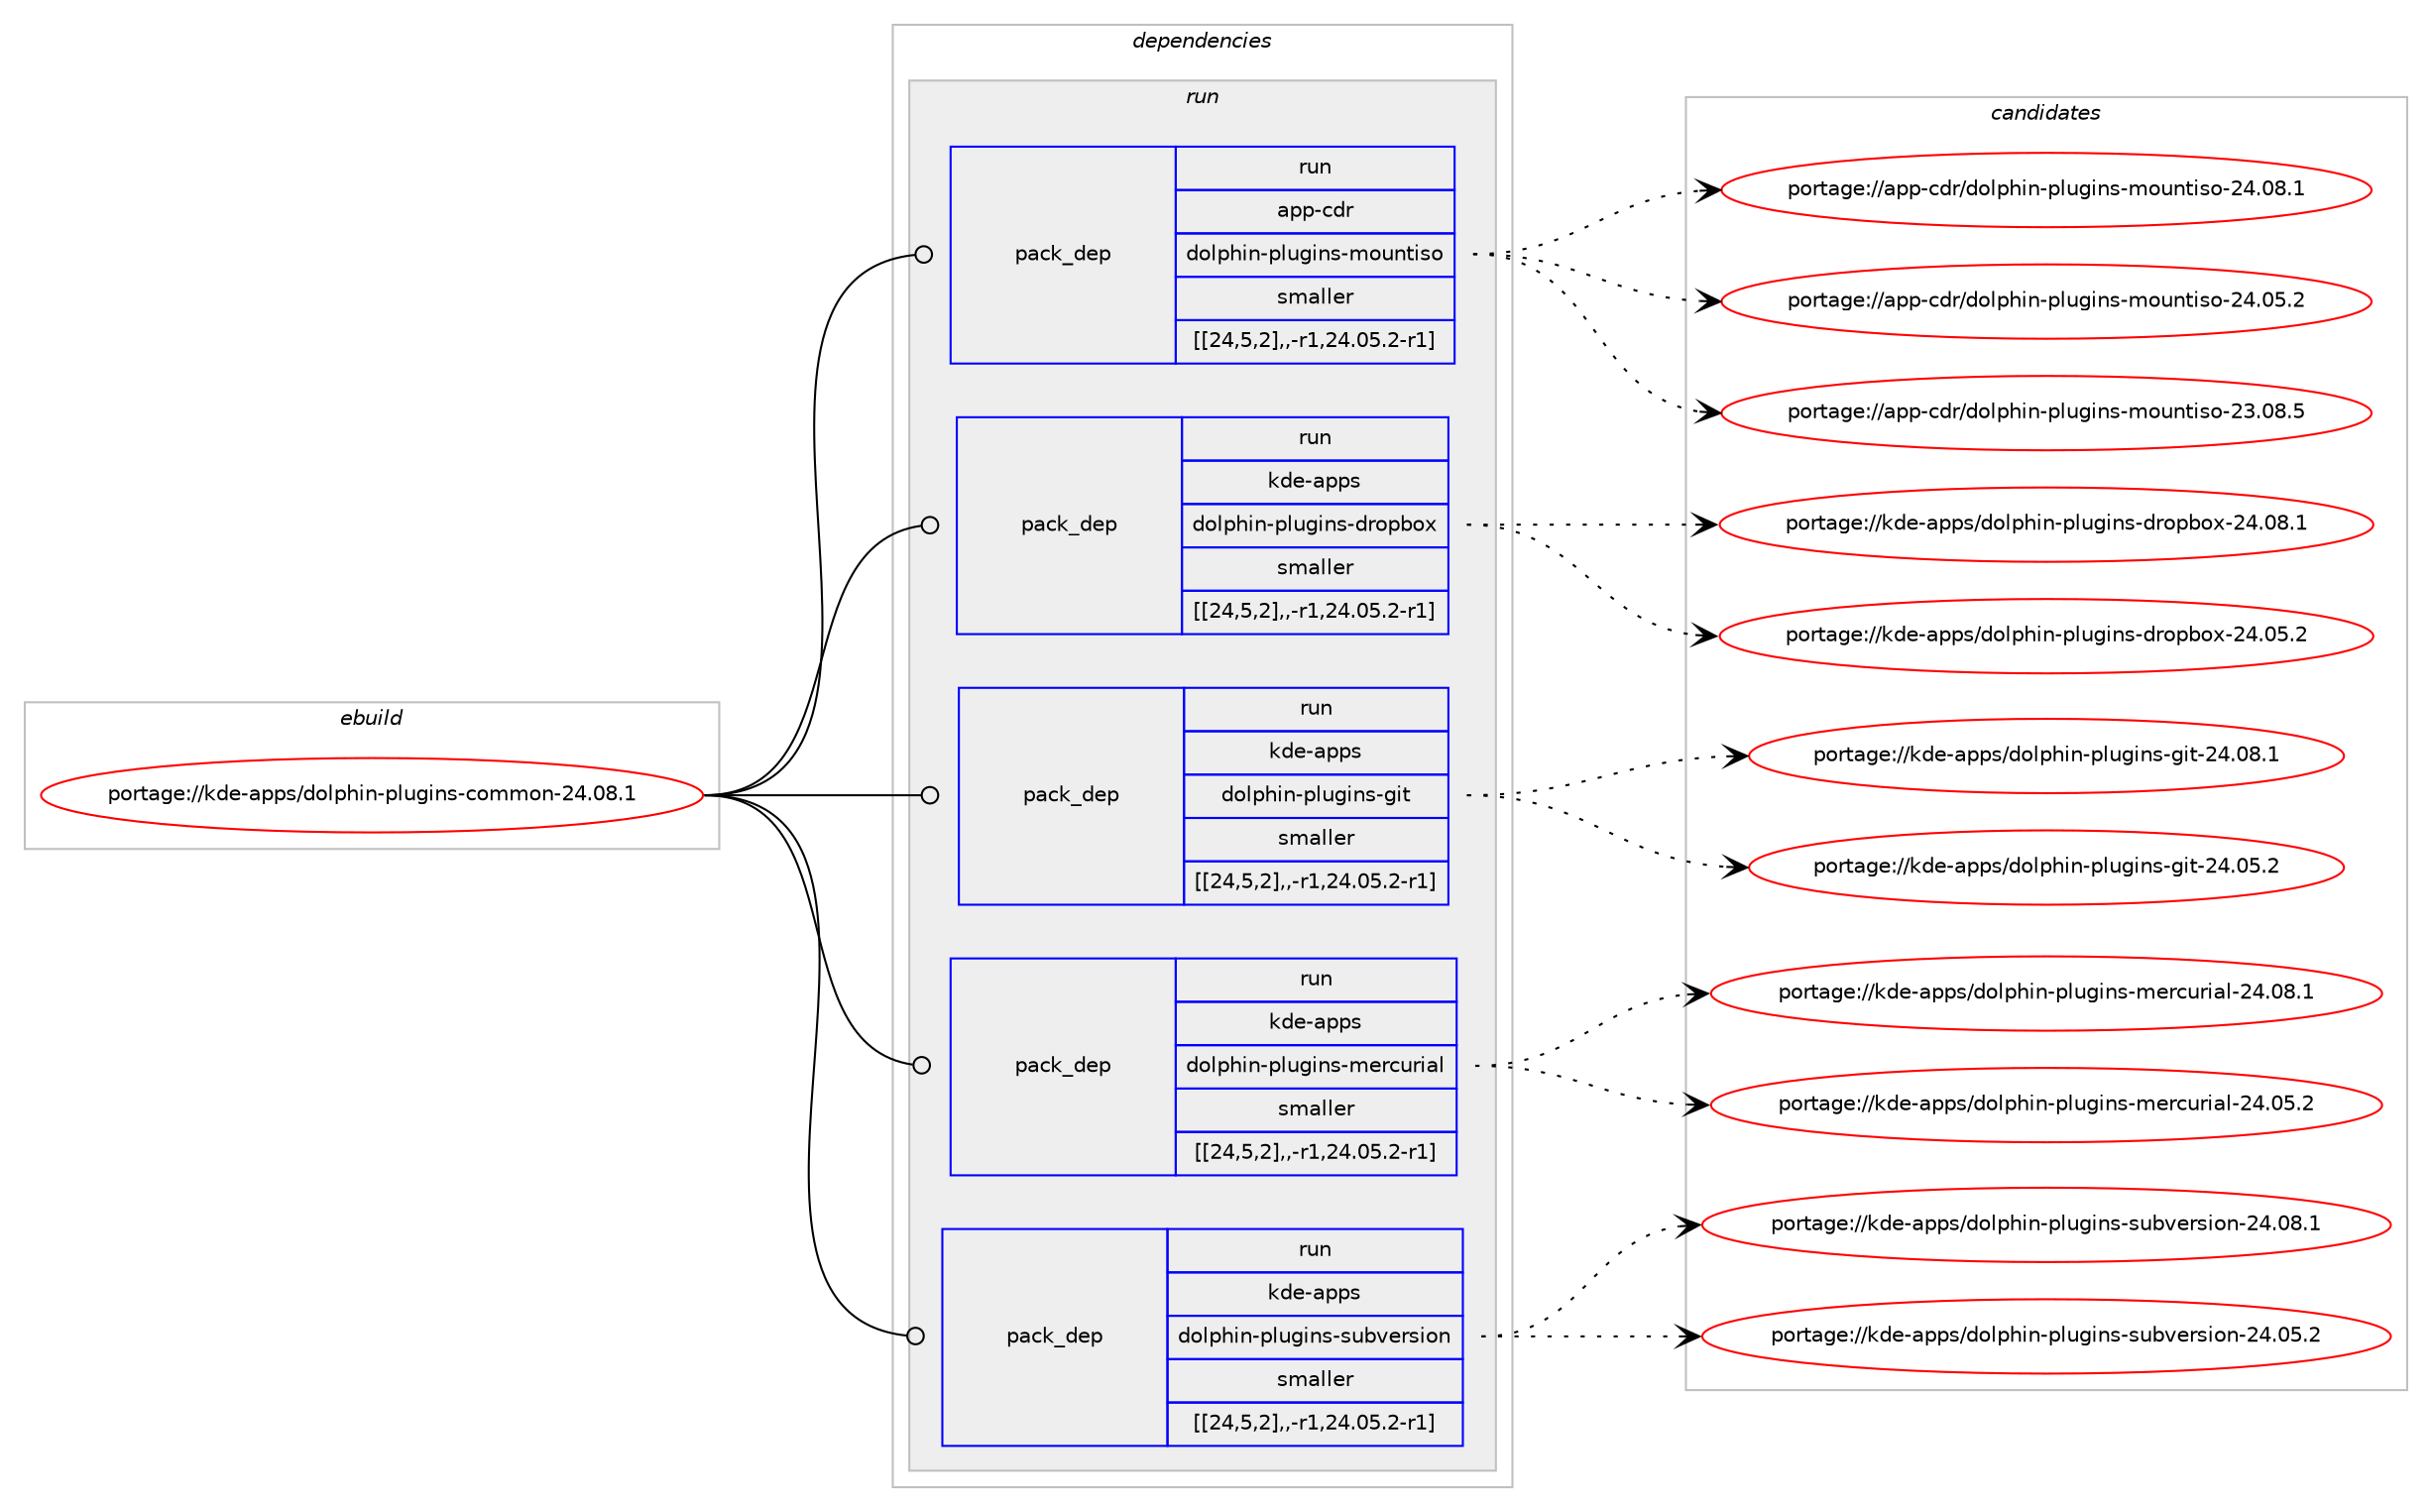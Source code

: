 digraph prolog {

# *************
# Graph options
# *************

newrank=true;
concentrate=true;
compound=true;
graph [rankdir=LR,fontname=Helvetica,fontsize=10,ranksep=1.5];#, ranksep=2.5, nodesep=0.2];
edge  [arrowhead=vee];
node  [fontname=Helvetica,fontsize=10];

# **********
# The ebuild
# **********

subgraph cluster_leftcol {
color=gray;
label=<<i>ebuild</i>>;
id [label="portage://kde-apps/dolphin-plugins-common-24.08.1", color=red, width=4, href="../kde-apps/dolphin-plugins-common-24.08.1.svg"];
}

# ****************
# The dependencies
# ****************

subgraph cluster_midcol {
color=gray;
label=<<i>dependencies</i>>;
subgraph cluster_compile {
fillcolor="#eeeeee";
style=filled;
label=<<i>compile</i>>;
}
subgraph cluster_compileandrun {
fillcolor="#eeeeee";
style=filled;
label=<<i>compile and run</i>>;
}
subgraph cluster_run {
fillcolor="#eeeeee";
style=filled;
label=<<i>run</i>>;
subgraph pack181909 {
dependency252270 [label=<<TABLE BORDER="0" CELLBORDER="1" CELLSPACING="0" CELLPADDING="4" WIDTH="220"><TR><TD ROWSPAN="6" CELLPADDING="30">pack_dep</TD></TR><TR><TD WIDTH="110">run</TD></TR><TR><TD>app-cdr</TD></TR><TR><TD>dolphin-plugins-mountiso</TD></TR><TR><TD>smaller</TD></TR><TR><TD>[[24,5,2],,-r1,24.05.2-r1]</TD></TR></TABLE>>, shape=none, color=blue];
}
id:e -> dependency252270:w [weight=20,style="solid",arrowhead="odot"];
subgraph pack181910 {
dependency252271 [label=<<TABLE BORDER="0" CELLBORDER="1" CELLSPACING="0" CELLPADDING="4" WIDTH="220"><TR><TD ROWSPAN="6" CELLPADDING="30">pack_dep</TD></TR><TR><TD WIDTH="110">run</TD></TR><TR><TD>kde-apps</TD></TR><TR><TD>dolphin-plugins-dropbox</TD></TR><TR><TD>smaller</TD></TR><TR><TD>[[24,5,2],,-r1,24.05.2-r1]</TD></TR></TABLE>>, shape=none, color=blue];
}
id:e -> dependency252271:w [weight=20,style="solid",arrowhead="odot"];
subgraph pack181911 {
dependency252272 [label=<<TABLE BORDER="0" CELLBORDER="1" CELLSPACING="0" CELLPADDING="4" WIDTH="220"><TR><TD ROWSPAN="6" CELLPADDING="30">pack_dep</TD></TR><TR><TD WIDTH="110">run</TD></TR><TR><TD>kde-apps</TD></TR><TR><TD>dolphin-plugins-git</TD></TR><TR><TD>smaller</TD></TR><TR><TD>[[24,5,2],,-r1,24.05.2-r1]</TD></TR></TABLE>>, shape=none, color=blue];
}
id:e -> dependency252272:w [weight=20,style="solid",arrowhead="odot"];
subgraph pack181912 {
dependency252273 [label=<<TABLE BORDER="0" CELLBORDER="1" CELLSPACING="0" CELLPADDING="4" WIDTH="220"><TR><TD ROWSPAN="6" CELLPADDING="30">pack_dep</TD></TR><TR><TD WIDTH="110">run</TD></TR><TR><TD>kde-apps</TD></TR><TR><TD>dolphin-plugins-mercurial</TD></TR><TR><TD>smaller</TD></TR><TR><TD>[[24,5,2],,-r1,24.05.2-r1]</TD></TR></TABLE>>, shape=none, color=blue];
}
id:e -> dependency252273:w [weight=20,style="solid",arrowhead="odot"];
subgraph pack181913 {
dependency252274 [label=<<TABLE BORDER="0" CELLBORDER="1" CELLSPACING="0" CELLPADDING="4" WIDTH="220"><TR><TD ROWSPAN="6" CELLPADDING="30">pack_dep</TD></TR><TR><TD WIDTH="110">run</TD></TR><TR><TD>kde-apps</TD></TR><TR><TD>dolphin-plugins-subversion</TD></TR><TR><TD>smaller</TD></TR><TR><TD>[[24,5,2],,-r1,24.05.2-r1]</TD></TR></TABLE>>, shape=none, color=blue];
}
id:e -> dependency252274:w [weight=20,style="solid",arrowhead="odot"];
}
}

# **************
# The candidates
# **************

subgraph cluster_choices {
rank=same;
color=gray;
label=<<i>candidates</i>>;

subgraph choice181909 {
color=black;
nodesep=1;
choice9711211245991001144710011110811210410511045112108117103105110115451091111171101161051151114550524648564649 [label="portage://app-cdr/dolphin-plugins-mountiso-24.08.1", color=red, width=4,href="../app-cdr/dolphin-plugins-mountiso-24.08.1.svg"];
choice9711211245991001144710011110811210410511045112108117103105110115451091111171101161051151114550524648534650 [label="portage://app-cdr/dolphin-plugins-mountiso-24.05.2", color=red, width=4,href="../app-cdr/dolphin-plugins-mountiso-24.05.2.svg"];
choice9711211245991001144710011110811210410511045112108117103105110115451091111171101161051151114550514648564653 [label="portage://app-cdr/dolphin-plugins-mountiso-23.08.5", color=red, width=4,href="../app-cdr/dolphin-plugins-mountiso-23.08.5.svg"];
dependency252270:e -> choice9711211245991001144710011110811210410511045112108117103105110115451091111171101161051151114550524648564649:w [style=dotted,weight="100"];
dependency252270:e -> choice9711211245991001144710011110811210410511045112108117103105110115451091111171101161051151114550524648534650:w [style=dotted,weight="100"];
dependency252270:e -> choice9711211245991001144710011110811210410511045112108117103105110115451091111171101161051151114550514648564653:w [style=dotted,weight="100"];
}
subgraph choice181910 {
color=black;
nodesep=1;
choice1071001014597112112115471001111081121041051104511210811710310511011545100114111112981111204550524648564649 [label="portage://kde-apps/dolphin-plugins-dropbox-24.08.1", color=red, width=4,href="../kde-apps/dolphin-plugins-dropbox-24.08.1.svg"];
choice1071001014597112112115471001111081121041051104511210811710310511011545100114111112981111204550524648534650 [label="portage://kde-apps/dolphin-plugins-dropbox-24.05.2", color=red, width=4,href="../kde-apps/dolphin-plugins-dropbox-24.05.2.svg"];
dependency252271:e -> choice1071001014597112112115471001111081121041051104511210811710310511011545100114111112981111204550524648564649:w [style=dotted,weight="100"];
dependency252271:e -> choice1071001014597112112115471001111081121041051104511210811710310511011545100114111112981111204550524648534650:w [style=dotted,weight="100"];
}
subgraph choice181911 {
color=black;
nodesep=1;
choice10710010145971121121154710011110811210410511045112108117103105110115451031051164550524648564649 [label="portage://kde-apps/dolphin-plugins-git-24.08.1", color=red, width=4,href="../kde-apps/dolphin-plugins-git-24.08.1.svg"];
choice10710010145971121121154710011110811210410511045112108117103105110115451031051164550524648534650 [label="portage://kde-apps/dolphin-plugins-git-24.05.2", color=red, width=4,href="../kde-apps/dolphin-plugins-git-24.05.2.svg"];
dependency252272:e -> choice10710010145971121121154710011110811210410511045112108117103105110115451031051164550524648564649:w [style=dotted,weight="100"];
dependency252272:e -> choice10710010145971121121154710011110811210410511045112108117103105110115451031051164550524648534650:w [style=dotted,weight="100"];
}
subgraph choice181912 {
color=black;
nodesep=1;
choice107100101459711211211547100111108112104105110451121081171031051101154510910111499117114105971084550524648564649 [label="portage://kde-apps/dolphin-plugins-mercurial-24.08.1", color=red, width=4,href="../kde-apps/dolphin-plugins-mercurial-24.08.1.svg"];
choice107100101459711211211547100111108112104105110451121081171031051101154510910111499117114105971084550524648534650 [label="portage://kde-apps/dolphin-plugins-mercurial-24.05.2", color=red, width=4,href="../kde-apps/dolphin-plugins-mercurial-24.05.2.svg"];
dependency252273:e -> choice107100101459711211211547100111108112104105110451121081171031051101154510910111499117114105971084550524648564649:w [style=dotted,weight="100"];
dependency252273:e -> choice107100101459711211211547100111108112104105110451121081171031051101154510910111499117114105971084550524648534650:w [style=dotted,weight="100"];
}
subgraph choice181913 {
color=black;
nodesep=1;
choice1071001014597112112115471001111081121041051104511210811710310511011545115117981181011141151051111104550524648564649 [label="portage://kde-apps/dolphin-plugins-subversion-24.08.1", color=red, width=4,href="../kde-apps/dolphin-plugins-subversion-24.08.1.svg"];
choice1071001014597112112115471001111081121041051104511210811710310511011545115117981181011141151051111104550524648534650 [label="portage://kde-apps/dolphin-plugins-subversion-24.05.2", color=red, width=4,href="../kde-apps/dolphin-plugins-subversion-24.05.2.svg"];
dependency252274:e -> choice1071001014597112112115471001111081121041051104511210811710310511011545115117981181011141151051111104550524648564649:w [style=dotted,weight="100"];
dependency252274:e -> choice1071001014597112112115471001111081121041051104511210811710310511011545115117981181011141151051111104550524648534650:w [style=dotted,weight="100"];
}
}

}
